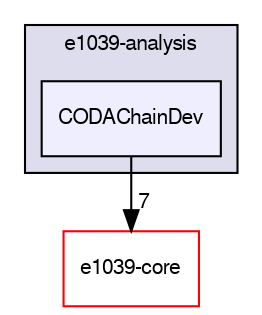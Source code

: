 digraph "/dev/shm/kenichi/update-e1039-doc/e1039-analysis/CODAChainDev" {
  bgcolor=transparent;
  compound=true
  node [ fontsize="10", fontname="FreeSans"];
  edge [ labelfontsize="10", labelfontname="FreeSans"];
  subgraph clusterdir_99844dfacebbb87e315d9ca28a232aeb {
    graph [ bgcolor="#ddddee", pencolor="black", label="e1039-analysis" fontname="FreeSans", fontsize="10", URL="dir_99844dfacebbb87e315d9ca28a232aeb.html"]
  dir_e4708a67bf51b41c5c57b33955aeb267 [shape=box, label="CODAChainDev", style="filled", fillcolor="#eeeeff", pencolor="black", URL="dir_e4708a67bf51b41c5c57b33955aeb267.html"];
  }
  dir_0a085354c5474f38d4b9d20ae746ec67 [shape=box label="e1039-core" color="red" URL="dir_0a085354c5474f38d4b9d20ae746ec67.html"];
  dir_e4708a67bf51b41c5c57b33955aeb267->dir_0a085354c5474f38d4b9d20ae746ec67 [headlabel="7", labeldistance=1.5 headhref="dir_000008_000019.html"];
}
